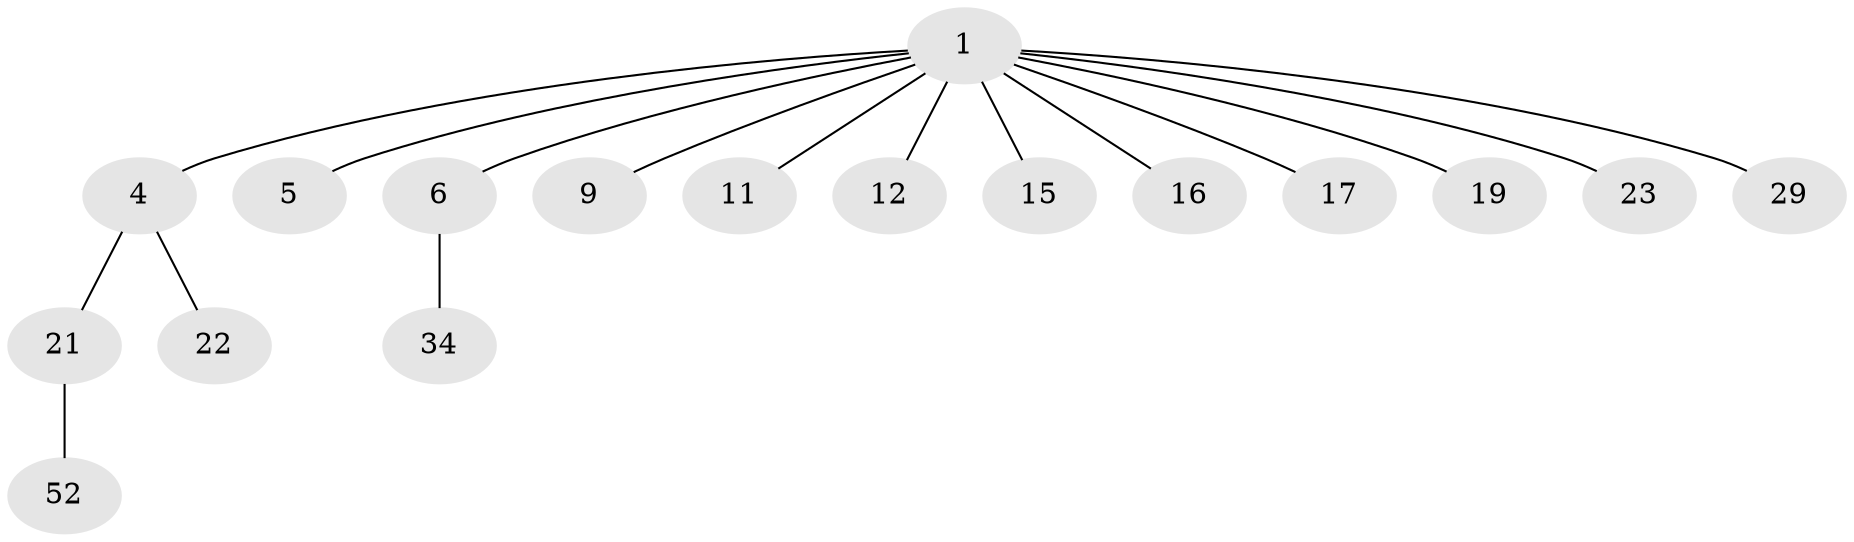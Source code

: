 // original degree distribution, {5: 0.01694915254237288, 6: 0.01694915254237288, 4: 0.11864406779661017, 3: 0.0847457627118644, 2: 0.288135593220339, 1: 0.4745762711864407}
// Generated by graph-tools (version 1.1) at 2025/19/03/04/25 18:19:16]
// undirected, 17 vertices, 16 edges
graph export_dot {
graph [start="1"]
  node [color=gray90,style=filled];
  1 [super="+2+8+3"];
  4 [super="+13+35"];
  5 [super="+33"];
  6 [super="+24+58+47"];
  9 [super="+50+56+30"];
  11 [super="+42"];
  12 [super="+40+14"];
  15 [super="+48+20+25"];
  16 [super="+27+54"];
  17 [super="+31"];
  19 [super="+46+32"];
  21 [super="+51+44+38"];
  22;
  23;
  29;
  34 [super="+41"];
  52;
  1 -- 6;
  1 -- 19;
  1 -- 17;
  1 -- 4;
  1 -- 5;
  1 -- 9;
  1 -- 15;
  1 -- 16;
  1 -- 11;
  1 -- 12;
  1 -- 29;
  1 -- 23;
  4 -- 21;
  4 -- 22;
  6 -- 34;
  21 -- 52;
}
